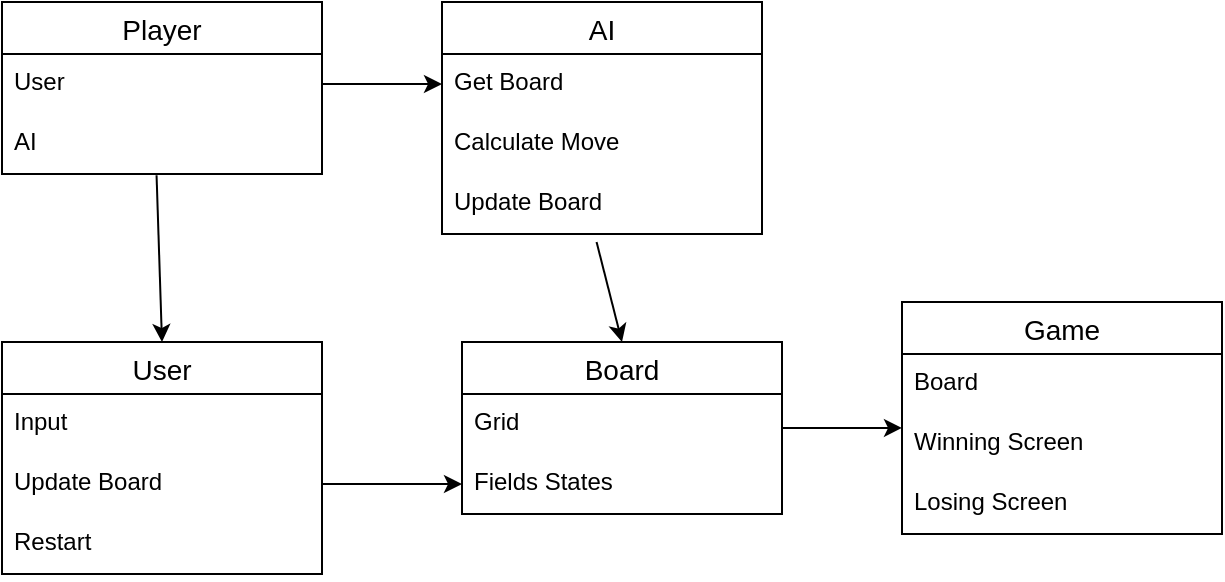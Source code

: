 <mxfile version="16.5.3" type="device"><diagram id="kM-BS-acb1dIvEfrHKN4" name="Page-1"><mxGraphModel dx="782" dy="468" grid="1" gridSize="10" guides="1" tooltips="1" connect="1" arrows="1" fold="1" page="1" pageScale="1" pageWidth="827" pageHeight="1169" math="0" shadow="0"><root><mxCell id="0"/><mxCell id="1" parent="0"/><mxCell id="KDcPD1JUFHTrrK6W-SKp-1" value="Player" style="swimlane;fontStyle=0;childLayout=stackLayout;horizontal=1;startSize=26;horizontalStack=0;resizeParent=1;resizeParentMax=0;resizeLast=0;collapsible=1;marginBottom=0;align=center;fontSize=14;" vertex="1" parent="1"><mxGeometry x="100" y="40" width="160" height="86" as="geometry"/></mxCell><mxCell id="KDcPD1JUFHTrrK6W-SKp-2" value="User" style="text;strokeColor=none;fillColor=none;spacingLeft=4;spacingRight=4;overflow=hidden;rotatable=0;points=[[0,0.5],[1,0.5]];portConstraint=eastwest;fontSize=12;" vertex="1" parent="KDcPD1JUFHTrrK6W-SKp-1"><mxGeometry y="26" width="160" height="30" as="geometry"/></mxCell><mxCell id="KDcPD1JUFHTrrK6W-SKp-3" value="AI" style="text;strokeColor=none;fillColor=none;spacingLeft=4;spacingRight=4;overflow=hidden;rotatable=0;points=[[0,0.5],[1,0.5]];portConstraint=eastwest;fontSize=12;" vertex="1" parent="KDcPD1JUFHTrrK6W-SKp-1"><mxGeometry y="56" width="160" height="30" as="geometry"/></mxCell><mxCell id="KDcPD1JUFHTrrK6W-SKp-5" value="User" style="swimlane;fontStyle=0;childLayout=stackLayout;horizontal=1;startSize=26;horizontalStack=0;resizeParent=1;resizeParentMax=0;resizeLast=0;collapsible=1;marginBottom=0;align=center;fontSize=14;" vertex="1" parent="1"><mxGeometry x="100" y="210" width="160" height="116" as="geometry"/></mxCell><mxCell id="KDcPD1JUFHTrrK6W-SKp-6" value="Input" style="text;strokeColor=none;fillColor=none;spacingLeft=4;spacingRight=4;overflow=hidden;rotatable=0;points=[[0,0.5],[1,0.5]];portConstraint=eastwest;fontSize=12;" vertex="1" parent="KDcPD1JUFHTrrK6W-SKp-5"><mxGeometry y="26" width="160" height="30" as="geometry"/></mxCell><mxCell id="KDcPD1JUFHTrrK6W-SKp-7" value="Update Board" style="text;strokeColor=none;fillColor=none;spacingLeft=4;spacingRight=4;overflow=hidden;rotatable=0;points=[[0,0.5],[1,0.5]];portConstraint=eastwest;fontSize=12;" vertex="1" parent="KDcPD1JUFHTrrK6W-SKp-5"><mxGeometry y="56" width="160" height="30" as="geometry"/></mxCell><mxCell id="KDcPD1JUFHTrrK6W-SKp-8" value="Restart" style="text;strokeColor=none;fillColor=none;spacingLeft=4;spacingRight=4;overflow=hidden;rotatable=0;points=[[0,0.5],[1,0.5]];portConstraint=eastwest;fontSize=12;" vertex="1" parent="KDcPD1JUFHTrrK6W-SKp-5"><mxGeometry y="86" width="160" height="30" as="geometry"/></mxCell><mxCell id="KDcPD1JUFHTrrK6W-SKp-9" value="AI" style="swimlane;fontStyle=0;childLayout=stackLayout;horizontal=1;startSize=26;horizontalStack=0;resizeParent=1;resizeParentMax=0;resizeLast=0;collapsible=1;marginBottom=0;align=center;fontSize=14;" vertex="1" parent="1"><mxGeometry x="320" y="40" width="160" height="116" as="geometry"/></mxCell><mxCell id="KDcPD1JUFHTrrK6W-SKp-10" value="Get Board" style="text;strokeColor=none;fillColor=none;spacingLeft=4;spacingRight=4;overflow=hidden;rotatable=0;points=[[0,0.5],[1,0.5]];portConstraint=eastwest;fontSize=12;" vertex="1" parent="KDcPD1JUFHTrrK6W-SKp-9"><mxGeometry y="26" width="160" height="30" as="geometry"/></mxCell><mxCell id="KDcPD1JUFHTrrK6W-SKp-11" value="Calculate Move" style="text;strokeColor=none;fillColor=none;spacingLeft=4;spacingRight=4;overflow=hidden;rotatable=0;points=[[0,0.5],[1,0.5]];portConstraint=eastwest;fontSize=12;" vertex="1" parent="KDcPD1JUFHTrrK6W-SKp-9"><mxGeometry y="56" width="160" height="30" as="geometry"/></mxCell><mxCell id="KDcPD1JUFHTrrK6W-SKp-12" value="Update Board" style="text;strokeColor=none;fillColor=none;spacingLeft=4;spacingRight=4;overflow=hidden;rotatable=0;points=[[0,0.5],[1,0.5]];portConstraint=eastwest;fontSize=12;" vertex="1" parent="KDcPD1JUFHTrrK6W-SKp-9"><mxGeometry y="86" width="160" height="30" as="geometry"/></mxCell><mxCell id="KDcPD1JUFHTrrK6W-SKp-27" style="edgeStyle=orthogonalEdgeStyle;rounded=0;orthogonalLoop=1;jettySize=auto;html=1;entryX=0;entryY=0.233;entryDx=0;entryDy=0;entryPerimeter=0;" edge="1" parent="1" source="KDcPD1JUFHTrrK6W-SKp-13" target="KDcPD1JUFHTrrK6W-SKp-19"><mxGeometry relative="1" as="geometry"/></mxCell><mxCell id="KDcPD1JUFHTrrK6W-SKp-13" value="Board" style="swimlane;fontStyle=0;childLayout=stackLayout;horizontal=1;startSize=26;horizontalStack=0;resizeParent=1;resizeParentMax=0;resizeLast=0;collapsible=1;marginBottom=0;align=center;fontSize=14;" vertex="1" parent="1"><mxGeometry x="330" y="210" width="160" height="86" as="geometry"/></mxCell><mxCell id="KDcPD1JUFHTrrK6W-SKp-14" value="Grid" style="text;strokeColor=none;fillColor=none;spacingLeft=4;spacingRight=4;overflow=hidden;rotatable=0;points=[[0,0.5],[1,0.5]];portConstraint=eastwest;fontSize=12;" vertex="1" parent="KDcPD1JUFHTrrK6W-SKp-13"><mxGeometry y="26" width="160" height="30" as="geometry"/></mxCell><mxCell id="KDcPD1JUFHTrrK6W-SKp-15" value="Fields States" style="text;strokeColor=none;fillColor=none;spacingLeft=4;spacingRight=4;overflow=hidden;rotatable=0;points=[[0,0.5],[1,0.5]];portConstraint=eastwest;fontSize=12;" vertex="1" parent="KDcPD1JUFHTrrK6W-SKp-13"><mxGeometry y="56" width="160" height="30" as="geometry"/></mxCell><mxCell id="KDcPD1JUFHTrrK6W-SKp-17" value="Game" style="swimlane;fontStyle=0;childLayout=stackLayout;horizontal=1;startSize=26;horizontalStack=0;resizeParent=1;resizeParentMax=0;resizeLast=0;collapsible=1;marginBottom=0;align=center;fontSize=14;" vertex="1" parent="1"><mxGeometry x="550" y="190" width="160" height="116" as="geometry"/></mxCell><mxCell id="KDcPD1JUFHTrrK6W-SKp-18" value="Board" style="text;strokeColor=none;fillColor=none;spacingLeft=4;spacingRight=4;overflow=hidden;rotatable=0;points=[[0,0.5],[1,0.5]];portConstraint=eastwest;fontSize=12;" vertex="1" parent="KDcPD1JUFHTrrK6W-SKp-17"><mxGeometry y="26" width="160" height="30" as="geometry"/></mxCell><mxCell id="KDcPD1JUFHTrrK6W-SKp-19" value="Winning Screen" style="text;strokeColor=none;fillColor=none;spacingLeft=4;spacingRight=4;overflow=hidden;rotatable=0;points=[[0,0.5],[1,0.5]];portConstraint=eastwest;fontSize=12;" vertex="1" parent="KDcPD1JUFHTrrK6W-SKp-17"><mxGeometry y="56" width="160" height="30" as="geometry"/></mxCell><mxCell id="KDcPD1JUFHTrrK6W-SKp-20" value="Losing Screen" style="text;strokeColor=none;fillColor=none;spacingLeft=4;spacingRight=4;overflow=hidden;rotatable=0;points=[[0,0.5],[1,0.5]];portConstraint=eastwest;fontSize=12;" vertex="1" parent="KDcPD1JUFHTrrK6W-SKp-17"><mxGeometry y="86" width="160" height="30" as="geometry"/></mxCell><mxCell id="KDcPD1JUFHTrrK6W-SKp-25" style="edgeStyle=orthogonalEdgeStyle;rounded=0;orthogonalLoop=1;jettySize=auto;html=1;entryX=0;entryY=0.5;entryDx=0;entryDy=0;" edge="1" parent="1" source="KDcPD1JUFHTrrK6W-SKp-2" target="KDcPD1JUFHTrrK6W-SKp-10"><mxGeometry relative="1" as="geometry"/></mxCell><mxCell id="KDcPD1JUFHTrrK6W-SKp-26" value="" style="endArrow=classic;html=1;rounded=0;exitX=0.483;exitY=1.022;exitDx=0;exitDy=0;exitPerimeter=0;entryX=0.5;entryY=0;entryDx=0;entryDy=0;" edge="1" parent="1" source="KDcPD1JUFHTrrK6W-SKp-3" target="KDcPD1JUFHTrrK6W-SKp-5"><mxGeometry width="50" height="50" relative="1" as="geometry"><mxPoint x="380" y="270" as="sourcePoint"/><mxPoint x="430" y="220" as="targetPoint"/></mxGeometry></mxCell><mxCell id="KDcPD1JUFHTrrK6W-SKp-28" value="" style="endArrow=classic;html=1;rounded=0;exitX=0.483;exitY=1.133;exitDx=0;exitDy=0;exitPerimeter=0;entryX=0.5;entryY=0;entryDx=0;entryDy=0;" edge="1" parent="1" source="KDcPD1JUFHTrrK6W-SKp-12" target="KDcPD1JUFHTrrK6W-SKp-13"><mxGeometry width="50" height="50" relative="1" as="geometry"><mxPoint x="380" y="270" as="sourcePoint"/><mxPoint x="430" y="220" as="targetPoint"/></mxGeometry></mxCell><mxCell id="KDcPD1JUFHTrrK6W-SKp-29" style="edgeStyle=orthogonalEdgeStyle;rounded=0;orthogonalLoop=1;jettySize=auto;html=1;entryX=0;entryY=0.5;entryDx=0;entryDy=0;" edge="1" parent="1" source="KDcPD1JUFHTrrK6W-SKp-7" target="KDcPD1JUFHTrrK6W-SKp-15"><mxGeometry relative="1" as="geometry"/></mxCell></root></mxGraphModel></diagram></mxfile>